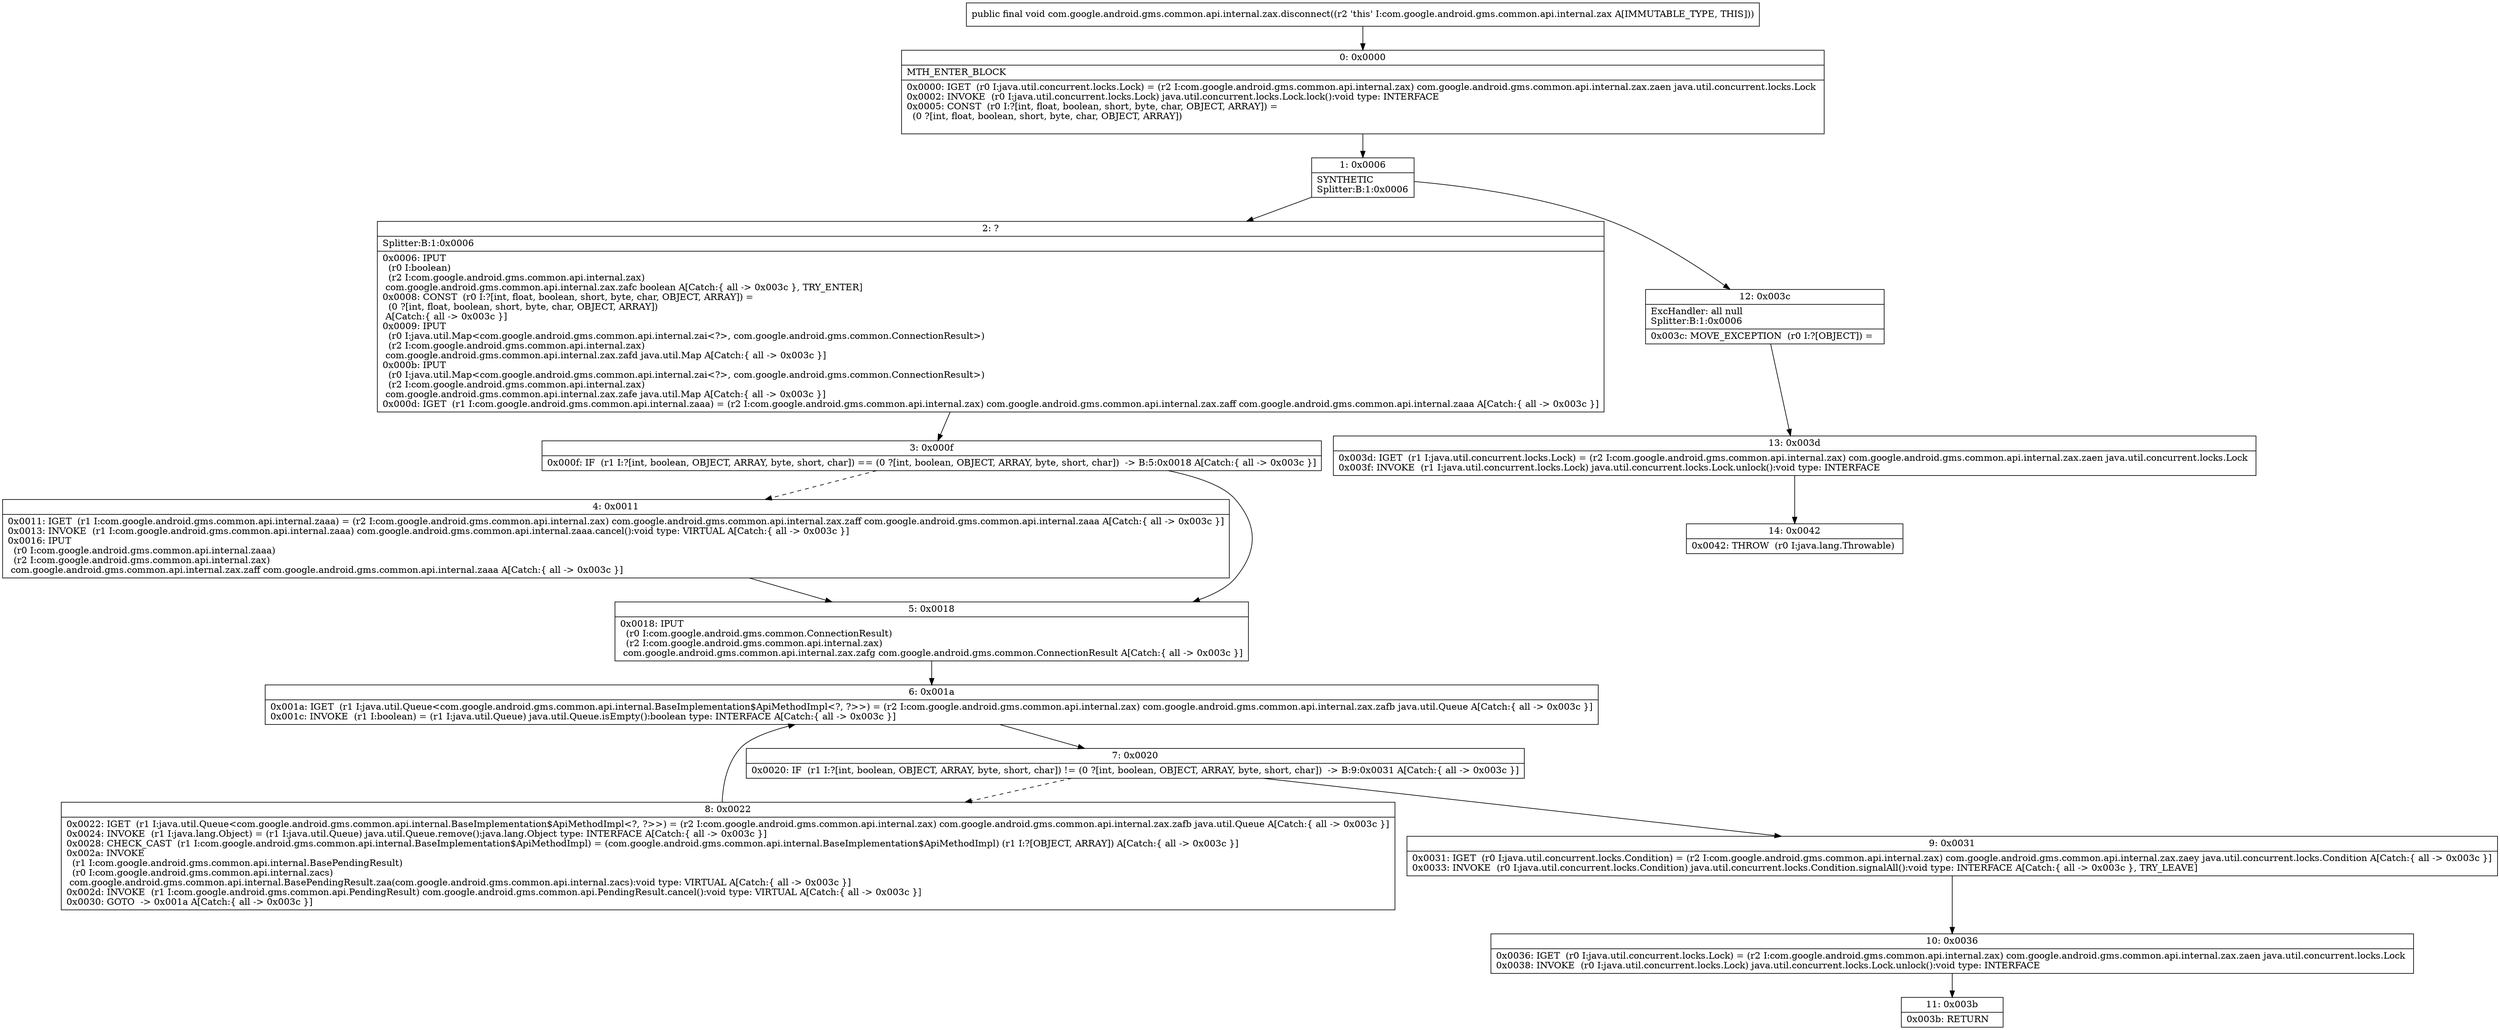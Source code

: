 digraph "CFG forcom.google.android.gms.common.api.internal.zax.disconnect()V" {
Node_0 [shape=record,label="{0\:\ 0x0000|MTH_ENTER_BLOCK\l|0x0000: IGET  (r0 I:java.util.concurrent.locks.Lock) = (r2 I:com.google.android.gms.common.api.internal.zax) com.google.android.gms.common.api.internal.zax.zaen java.util.concurrent.locks.Lock \l0x0002: INVOKE  (r0 I:java.util.concurrent.locks.Lock) java.util.concurrent.locks.Lock.lock():void type: INTERFACE \l0x0005: CONST  (r0 I:?[int, float, boolean, short, byte, char, OBJECT, ARRAY]) = \l  (0 ?[int, float, boolean, short, byte, char, OBJECT, ARRAY])\l \l}"];
Node_1 [shape=record,label="{1\:\ 0x0006|SYNTHETIC\lSplitter:B:1:0x0006\l}"];
Node_2 [shape=record,label="{2\:\ ?|Splitter:B:1:0x0006\l|0x0006: IPUT  \l  (r0 I:boolean)\l  (r2 I:com.google.android.gms.common.api.internal.zax)\l com.google.android.gms.common.api.internal.zax.zafc boolean A[Catch:\{ all \-\> 0x003c \}, TRY_ENTER]\l0x0008: CONST  (r0 I:?[int, float, boolean, short, byte, char, OBJECT, ARRAY]) = \l  (0 ?[int, float, boolean, short, byte, char, OBJECT, ARRAY])\l A[Catch:\{ all \-\> 0x003c \}]\l0x0009: IPUT  \l  (r0 I:java.util.Map\<com.google.android.gms.common.api.internal.zai\<?\>, com.google.android.gms.common.ConnectionResult\>)\l  (r2 I:com.google.android.gms.common.api.internal.zax)\l com.google.android.gms.common.api.internal.zax.zafd java.util.Map A[Catch:\{ all \-\> 0x003c \}]\l0x000b: IPUT  \l  (r0 I:java.util.Map\<com.google.android.gms.common.api.internal.zai\<?\>, com.google.android.gms.common.ConnectionResult\>)\l  (r2 I:com.google.android.gms.common.api.internal.zax)\l com.google.android.gms.common.api.internal.zax.zafe java.util.Map A[Catch:\{ all \-\> 0x003c \}]\l0x000d: IGET  (r1 I:com.google.android.gms.common.api.internal.zaaa) = (r2 I:com.google.android.gms.common.api.internal.zax) com.google.android.gms.common.api.internal.zax.zaff com.google.android.gms.common.api.internal.zaaa A[Catch:\{ all \-\> 0x003c \}]\l}"];
Node_3 [shape=record,label="{3\:\ 0x000f|0x000f: IF  (r1 I:?[int, boolean, OBJECT, ARRAY, byte, short, char]) == (0 ?[int, boolean, OBJECT, ARRAY, byte, short, char])  \-\> B:5:0x0018 A[Catch:\{ all \-\> 0x003c \}]\l}"];
Node_4 [shape=record,label="{4\:\ 0x0011|0x0011: IGET  (r1 I:com.google.android.gms.common.api.internal.zaaa) = (r2 I:com.google.android.gms.common.api.internal.zax) com.google.android.gms.common.api.internal.zax.zaff com.google.android.gms.common.api.internal.zaaa A[Catch:\{ all \-\> 0x003c \}]\l0x0013: INVOKE  (r1 I:com.google.android.gms.common.api.internal.zaaa) com.google.android.gms.common.api.internal.zaaa.cancel():void type: VIRTUAL A[Catch:\{ all \-\> 0x003c \}]\l0x0016: IPUT  \l  (r0 I:com.google.android.gms.common.api.internal.zaaa)\l  (r2 I:com.google.android.gms.common.api.internal.zax)\l com.google.android.gms.common.api.internal.zax.zaff com.google.android.gms.common.api.internal.zaaa A[Catch:\{ all \-\> 0x003c \}]\l}"];
Node_5 [shape=record,label="{5\:\ 0x0018|0x0018: IPUT  \l  (r0 I:com.google.android.gms.common.ConnectionResult)\l  (r2 I:com.google.android.gms.common.api.internal.zax)\l com.google.android.gms.common.api.internal.zax.zafg com.google.android.gms.common.ConnectionResult A[Catch:\{ all \-\> 0x003c \}]\l}"];
Node_6 [shape=record,label="{6\:\ 0x001a|0x001a: IGET  (r1 I:java.util.Queue\<com.google.android.gms.common.api.internal.BaseImplementation$ApiMethodImpl\<?, ?\>\>) = (r2 I:com.google.android.gms.common.api.internal.zax) com.google.android.gms.common.api.internal.zax.zafb java.util.Queue A[Catch:\{ all \-\> 0x003c \}]\l0x001c: INVOKE  (r1 I:boolean) = (r1 I:java.util.Queue) java.util.Queue.isEmpty():boolean type: INTERFACE A[Catch:\{ all \-\> 0x003c \}]\l}"];
Node_7 [shape=record,label="{7\:\ 0x0020|0x0020: IF  (r1 I:?[int, boolean, OBJECT, ARRAY, byte, short, char]) != (0 ?[int, boolean, OBJECT, ARRAY, byte, short, char])  \-\> B:9:0x0031 A[Catch:\{ all \-\> 0x003c \}]\l}"];
Node_8 [shape=record,label="{8\:\ 0x0022|0x0022: IGET  (r1 I:java.util.Queue\<com.google.android.gms.common.api.internal.BaseImplementation$ApiMethodImpl\<?, ?\>\>) = (r2 I:com.google.android.gms.common.api.internal.zax) com.google.android.gms.common.api.internal.zax.zafb java.util.Queue A[Catch:\{ all \-\> 0x003c \}]\l0x0024: INVOKE  (r1 I:java.lang.Object) = (r1 I:java.util.Queue) java.util.Queue.remove():java.lang.Object type: INTERFACE A[Catch:\{ all \-\> 0x003c \}]\l0x0028: CHECK_CAST  (r1 I:com.google.android.gms.common.api.internal.BaseImplementation$ApiMethodImpl) = (com.google.android.gms.common.api.internal.BaseImplementation$ApiMethodImpl) (r1 I:?[OBJECT, ARRAY]) A[Catch:\{ all \-\> 0x003c \}]\l0x002a: INVOKE  \l  (r1 I:com.google.android.gms.common.api.internal.BasePendingResult)\l  (r0 I:com.google.android.gms.common.api.internal.zacs)\l com.google.android.gms.common.api.internal.BasePendingResult.zaa(com.google.android.gms.common.api.internal.zacs):void type: VIRTUAL A[Catch:\{ all \-\> 0x003c \}]\l0x002d: INVOKE  (r1 I:com.google.android.gms.common.api.PendingResult) com.google.android.gms.common.api.PendingResult.cancel():void type: VIRTUAL A[Catch:\{ all \-\> 0x003c \}]\l0x0030: GOTO  \-\> 0x001a A[Catch:\{ all \-\> 0x003c \}]\l}"];
Node_9 [shape=record,label="{9\:\ 0x0031|0x0031: IGET  (r0 I:java.util.concurrent.locks.Condition) = (r2 I:com.google.android.gms.common.api.internal.zax) com.google.android.gms.common.api.internal.zax.zaey java.util.concurrent.locks.Condition A[Catch:\{ all \-\> 0x003c \}]\l0x0033: INVOKE  (r0 I:java.util.concurrent.locks.Condition) java.util.concurrent.locks.Condition.signalAll():void type: INTERFACE A[Catch:\{ all \-\> 0x003c \}, TRY_LEAVE]\l}"];
Node_10 [shape=record,label="{10\:\ 0x0036|0x0036: IGET  (r0 I:java.util.concurrent.locks.Lock) = (r2 I:com.google.android.gms.common.api.internal.zax) com.google.android.gms.common.api.internal.zax.zaen java.util.concurrent.locks.Lock \l0x0038: INVOKE  (r0 I:java.util.concurrent.locks.Lock) java.util.concurrent.locks.Lock.unlock():void type: INTERFACE \l}"];
Node_11 [shape=record,label="{11\:\ 0x003b|0x003b: RETURN   \l}"];
Node_12 [shape=record,label="{12\:\ 0x003c|ExcHandler: all null\lSplitter:B:1:0x0006\l|0x003c: MOVE_EXCEPTION  (r0 I:?[OBJECT]) =  \l}"];
Node_13 [shape=record,label="{13\:\ 0x003d|0x003d: IGET  (r1 I:java.util.concurrent.locks.Lock) = (r2 I:com.google.android.gms.common.api.internal.zax) com.google.android.gms.common.api.internal.zax.zaen java.util.concurrent.locks.Lock \l0x003f: INVOKE  (r1 I:java.util.concurrent.locks.Lock) java.util.concurrent.locks.Lock.unlock():void type: INTERFACE \l}"];
Node_14 [shape=record,label="{14\:\ 0x0042|0x0042: THROW  (r0 I:java.lang.Throwable) \l}"];
MethodNode[shape=record,label="{public final void com.google.android.gms.common.api.internal.zax.disconnect((r2 'this' I:com.google.android.gms.common.api.internal.zax A[IMMUTABLE_TYPE, THIS])) }"];
MethodNode -> Node_0;
Node_0 -> Node_1;
Node_1 -> Node_2;
Node_1 -> Node_12;
Node_2 -> Node_3;
Node_3 -> Node_4[style=dashed];
Node_3 -> Node_5;
Node_4 -> Node_5;
Node_5 -> Node_6;
Node_6 -> Node_7;
Node_7 -> Node_8[style=dashed];
Node_7 -> Node_9;
Node_8 -> Node_6;
Node_9 -> Node_10;
Node_10 -> Node_11;
Node_12 -> Node_13;
Node_13 -> Node_14;
}

